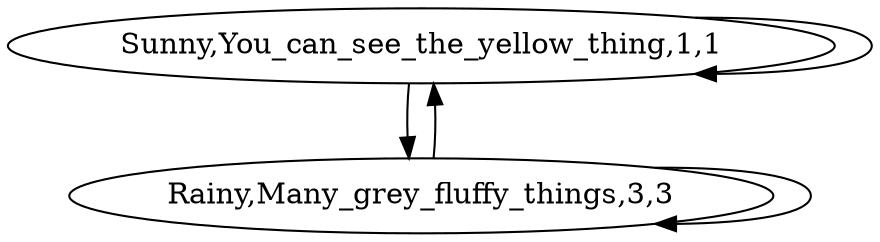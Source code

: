 digraph G {
0[label="Sunny,You_can_see_the_yellow_thing,1,1"];
1[label="Rainy,Many_grey_fluffy_things,3,3"];
0->0 ;
0->1 ;
1->0 ;
1->1 ;
}
